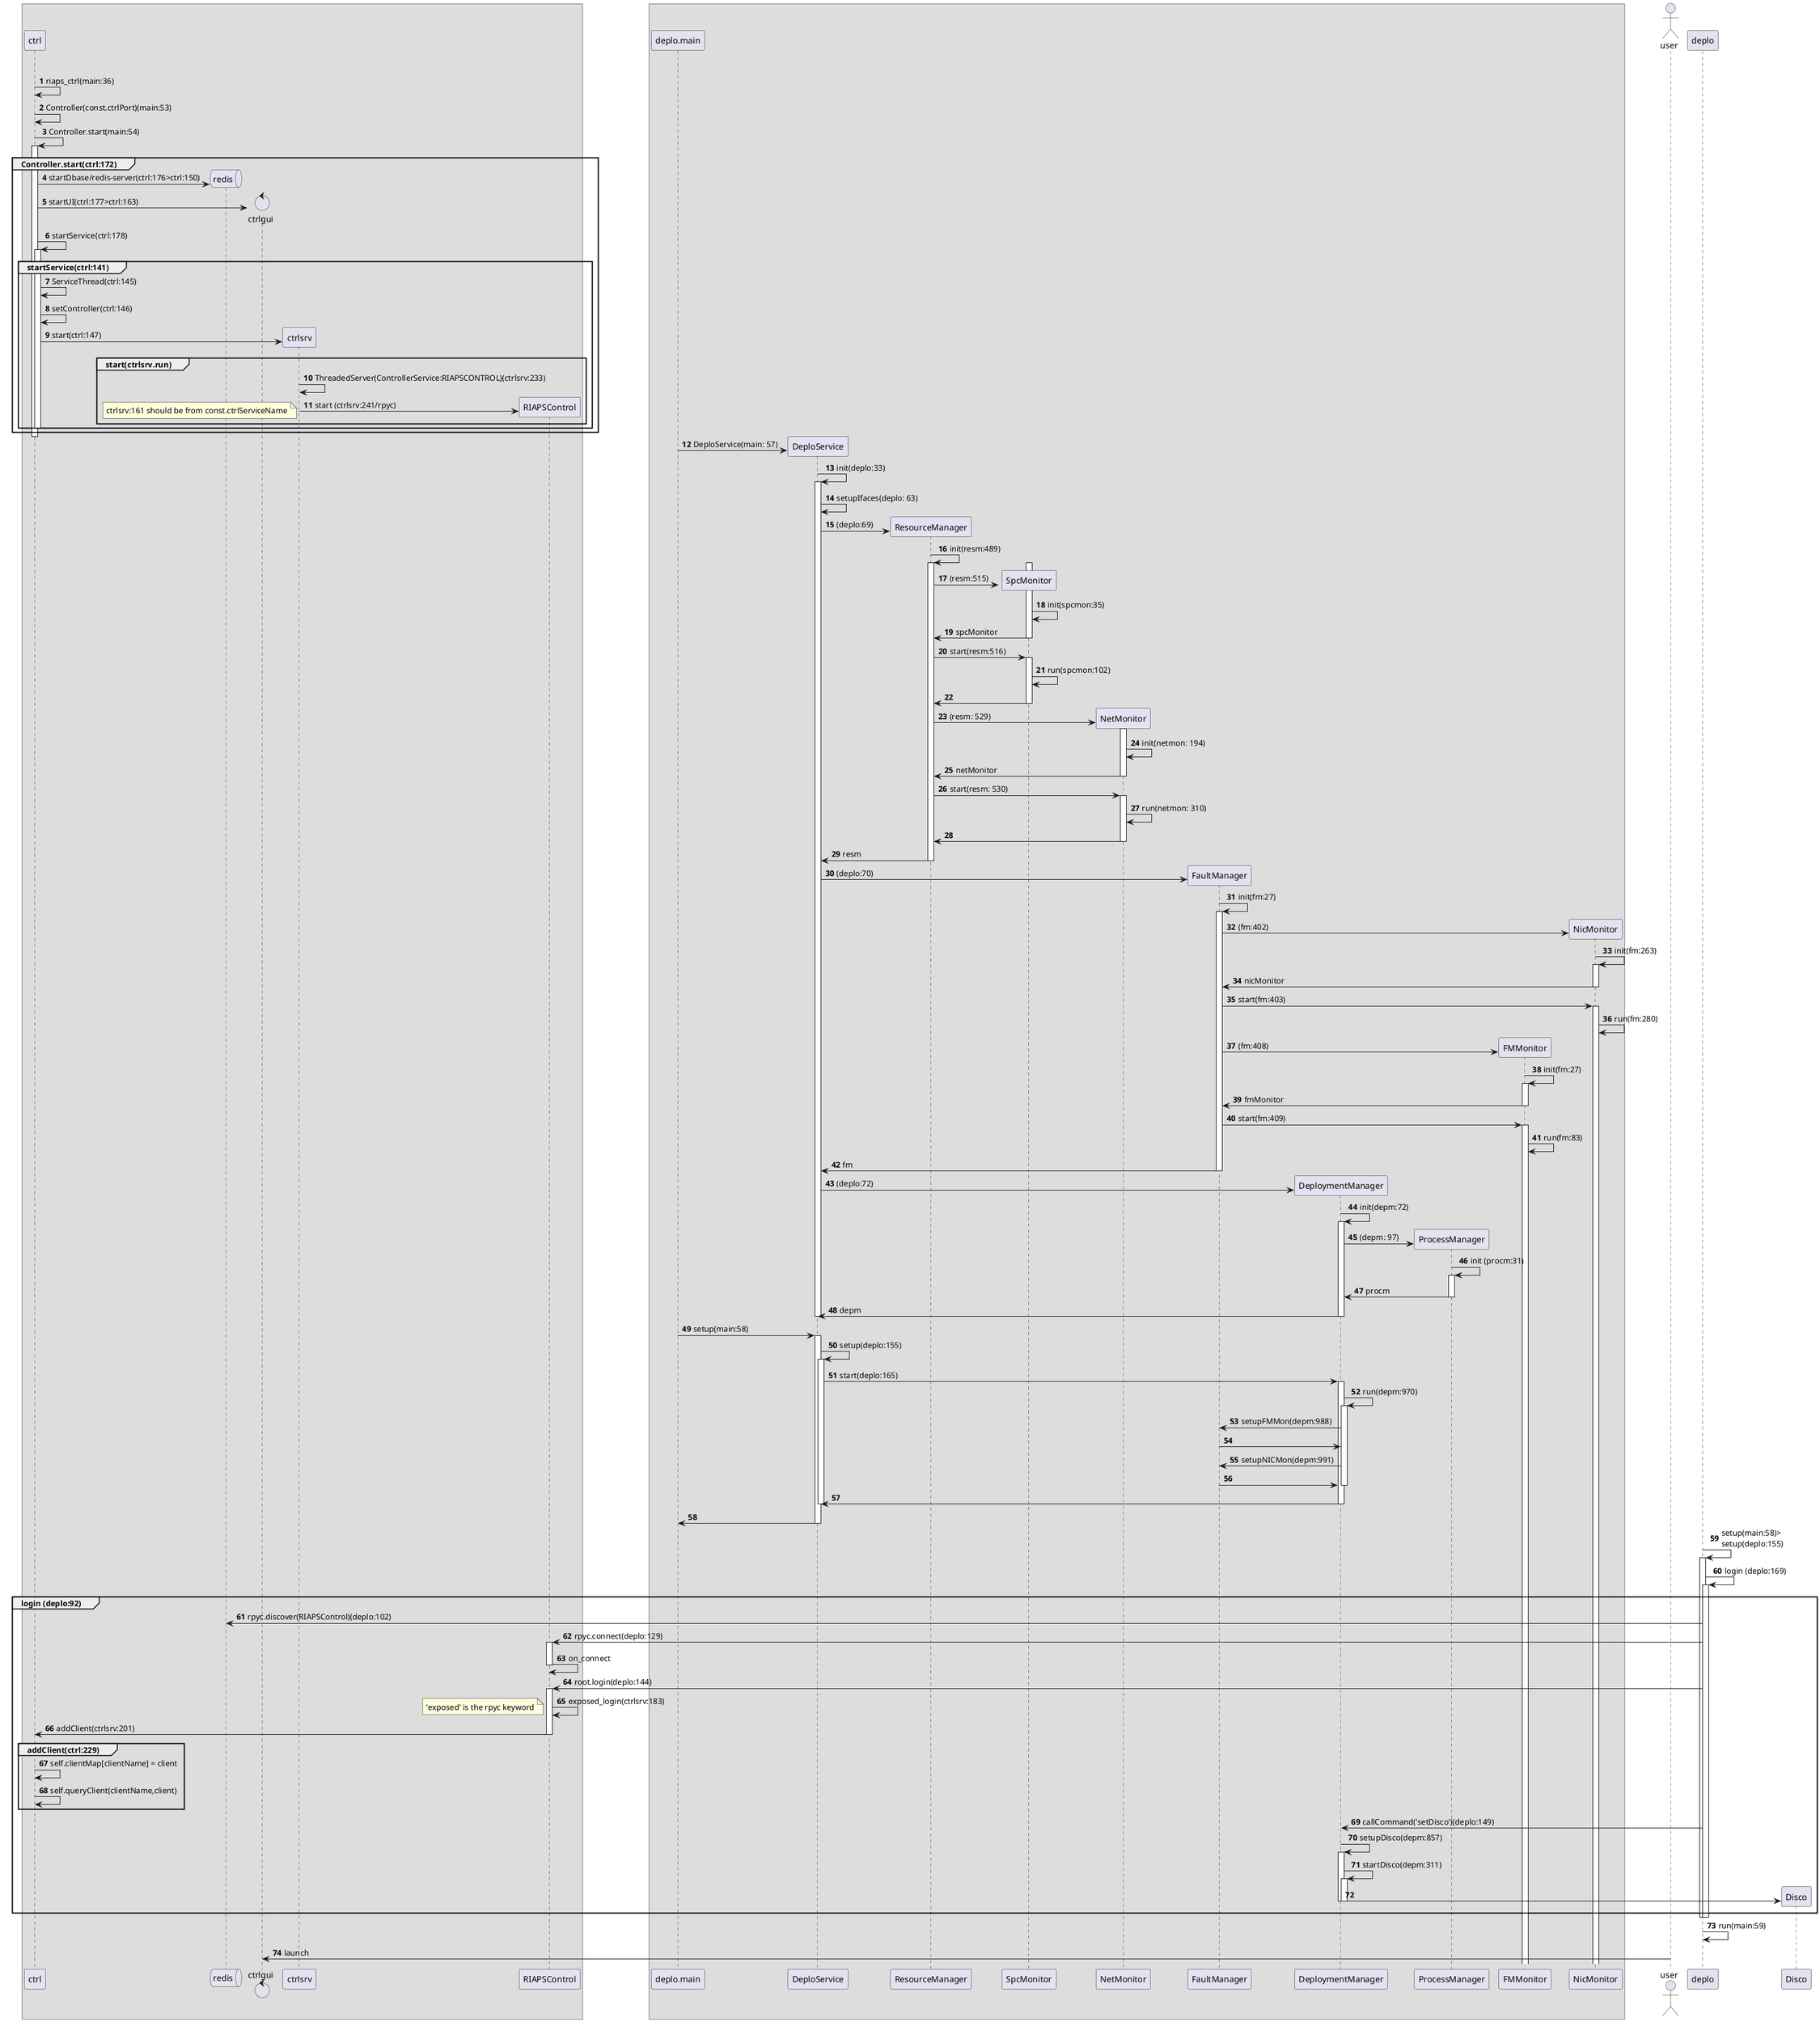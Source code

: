 @startuml
'https://plantuml.com/sequence-diagram

autonumber

box
participant ctrl
queue redis
control ctrlgui
participant ctrlsrv
participant RIAPSControl
end box

box
participant deplo.main
participant DeploService
participant ResourceManager
participant SpcMonitor
participant NetMonitor
participant FaultManager
participant DeploymentManager
participant ProcessManager
participant FMMonitor
participant NicMonitor
end box

actor user

par

ctrl -> ctrl: riaps_ctrl(main:36)


ctrl -> ctrl: Controller(const.ctrlPort)(main:53)
ctrl -> ctrl: Controller.start(main:54)
activate ctrl
group Controller.start(ctrl:172)
    ctrl -> redis**: startDbase/redis-server(ctrl:176>ctrl:150)
    ctrl -> ctrlgui**: startUI(ctrl:177>ctrl:163)
    ctrl -> ctrl: startService(ctrl:178)
    group startService(ctrl:141)
        activate ctrl
        ctrl -> ctrl: ServiceThread(ctrl:145)
        ctrl -> ctrl: setController(ctrl:146)
        ctrl -> ctrlsrv**: start(ctrl:147)
            group start(ctrlsrv.run)
                ctrlsrv -> ctrlsrv: ThreadedServer(ControllerService:RIAPSCONTROL)(ctrlsrv:233)
                ctrlsrv -> RIAPSControl **:start (ctrlsrv:241/rpyc)
                note left : ctrlsrv:161 should be from const.ctrlServiceName
            end
        deactivate
    end
end
deactivate

deplo.main -> DeploService**: DeploService(main: 57)

DeploService -> DeploService: init(deplo:33)
activate DeploService

DeploService -> DeploService: setupIfaces(deplo: 63)


DeploService -> ResourceManager**: (deplo:69)
ResourceManager -> ResourceManager: init(resm:489)
activate ResourceManager

activate SpcMonitor
ResourceManager -> SpcMonitor**:(resm:515)
SpcMonitor -> SpcMonitor: init(spcmon:35)
SpcMonitor -> ResourceManager: spcMonitor
deactivate SpcMonitor

ResourceManager -> SpcMonitor: start(resm:516)
activate SpcMonitor
    SpcMonitor -> SpcMonitor: run(spcmon:102)
    SpcMonitor -> ResourceManager
deactivate SpcMonitor


ResourceManager -> NetMonitor**:(resm: 529)
activate NetMonitor
 NetMonitor -> NetMonitor: init(netmon: 194)
 NetMonitor -> ResourceManager: netMonitor
deactivate NetMonitor

ResourceManager -> NetMonitor: start(resm: 530)
activate NetMonitor
    NetMonitor -> NetMonitor: run(netmon: 310)
    NetMonitor -> ResourceManager
deactivate NetMonitor

ResourceManager -> DeploService: resm
deactivate ResourceManager


DeploService -> FaultManager**: (deplo:70)
FaultManager -> FaultManager: init(fm:27)
activate FaultManager

FaultManager -> NicMonitor**:(fm:402)
NicMonitor -> NicMonitor:init(fm:263)
activate NicMonitor
NicMonitor -> FaultManager:nicMonitor
deactivate NicMonitor
FaultManager -> NicMonitor:start(fm:403)
activate NicMonitor
NicMonitor -> NicMonitor:run(fm:280)


FaultManager -> FMMonitor**:(fm:408)
FMMonitor -> FMMonitor:init(fm:27)
activate FMMonitor
FMMonitor -> FaultManager:fmMonitor
deactivate FMMonitor
FaultManager -> FMMonitor:start(fm:409)
activate FMMonitor
FMMonitor -> FMMonitor:run(fm:83)



FaultManager -> DeploService: fm
deactivate FaultManager



DeploService -> DeploymentManager**: (deplo:72)
DeploymentManager -> DeploymentManager: init(depm:72)
activate DeploymentManager
    DeploymentManager -> ProcessManager**: (depm: 97)
    ProcessManager -> ProcessManager: init (procm:31)
    activate ProcessManager
    ProcessManager -> DeploymentManager: procm
    deactivate ProcessManager
DeploymentManager -> DeploService:  depm
deactivate DeploymentManager
deactivate DeploService


deplo.main -> DeploService:setup(main:58)
activate DeploService
    DeploService -> DeploService:setup(deplo:155)
    activate DeploService

        DeploService -> DeploymentManager:start(deplo:165)
        activate DeploymentManager
            DeploymentManager -> DeploymentManager:run(depm:970)
            activate DeploymentManager
                DeploymentManager -> FaultManager:setupFMMon(depm:988)
                    FaultManager -> DeploymentManager
                DeploymentManager -> FaultManager:setupNICMon(depm:991)
                    FaultManager -> DeploymentManager
            deactivate DeploymentManager
            DeploymentManager -> DeploService
        deactivate DeploymentManager
    deactivate DeploService
    DeploService -> deplo.main
deactivate DeploService



'deplo -> deplo: DeploService(main: 57)
'activate deplo
'group DeploService
'
'    deplo -> deplo: setupIfaces(deplo: 63)
'
'    group ResourceManager
'        deplo -> SpcMonitor**: start(resm:515)
'        deplo -> NetMonitor**: start(resm:529)
'    end
'
'    group FaultManager
'        deplo -> NicMonitor**: start(fm: 403)
'        deplo -> FMMonitor**: start(fm: 409)
'    end
'
'end
'deactivate


deplo -> deplo: setup(main:58)>\nsetup(deplo:155)
activate deplo


    deplo -> deplo: login (deplo:169)
    activate deplo
    group login (deplo:92)
'            const.ctrlServiceName = 'RIAPSControl'
        deplo -> redis: rpyc.discover(RIAPSControl)(deplo:102)


        deplo -> RIAPSControl: rpyc.connect(deplo:129)
        activate RIAPSControl
        RIAPSControl -> RIAPSControl: on_connect
        deactivate

        deplo -> RIAPSControl: root.login(deplo:144)
        activate RIAPSControl
            RIAPSControl -> RIAPSControl: exposed_login(ctrlsrv:183)
            note left : 'exposed' is the rpyc keyword
            RIAPSControl -> ctrl: addClient(ctrlsrv:201)
        deactivate
            group addClient(ctrl:229)
                ctrl -> ctrl: self.clientMap[clientName] = client
                ctrl -> ctrl: self.queryClient(clientName,client)
            end


        deplo -> DeploymentManager: callCommand('setDisco')(deplo:149)
        DeploymentManager -> DeploymentManager: setupDisco(depm:857)
        activate DeploymentManager
            DeploymentManager -> DeploymentManager: startDisco(depm:311)
            activate DeploymentManager
                DeploymentManager -> Disco**:
            deactivate
        deactivate
    end
    deactivate deplo

deactivate

deplo -> deplo: run(main:59)

user -> ctrlgui: launch



@enduml
